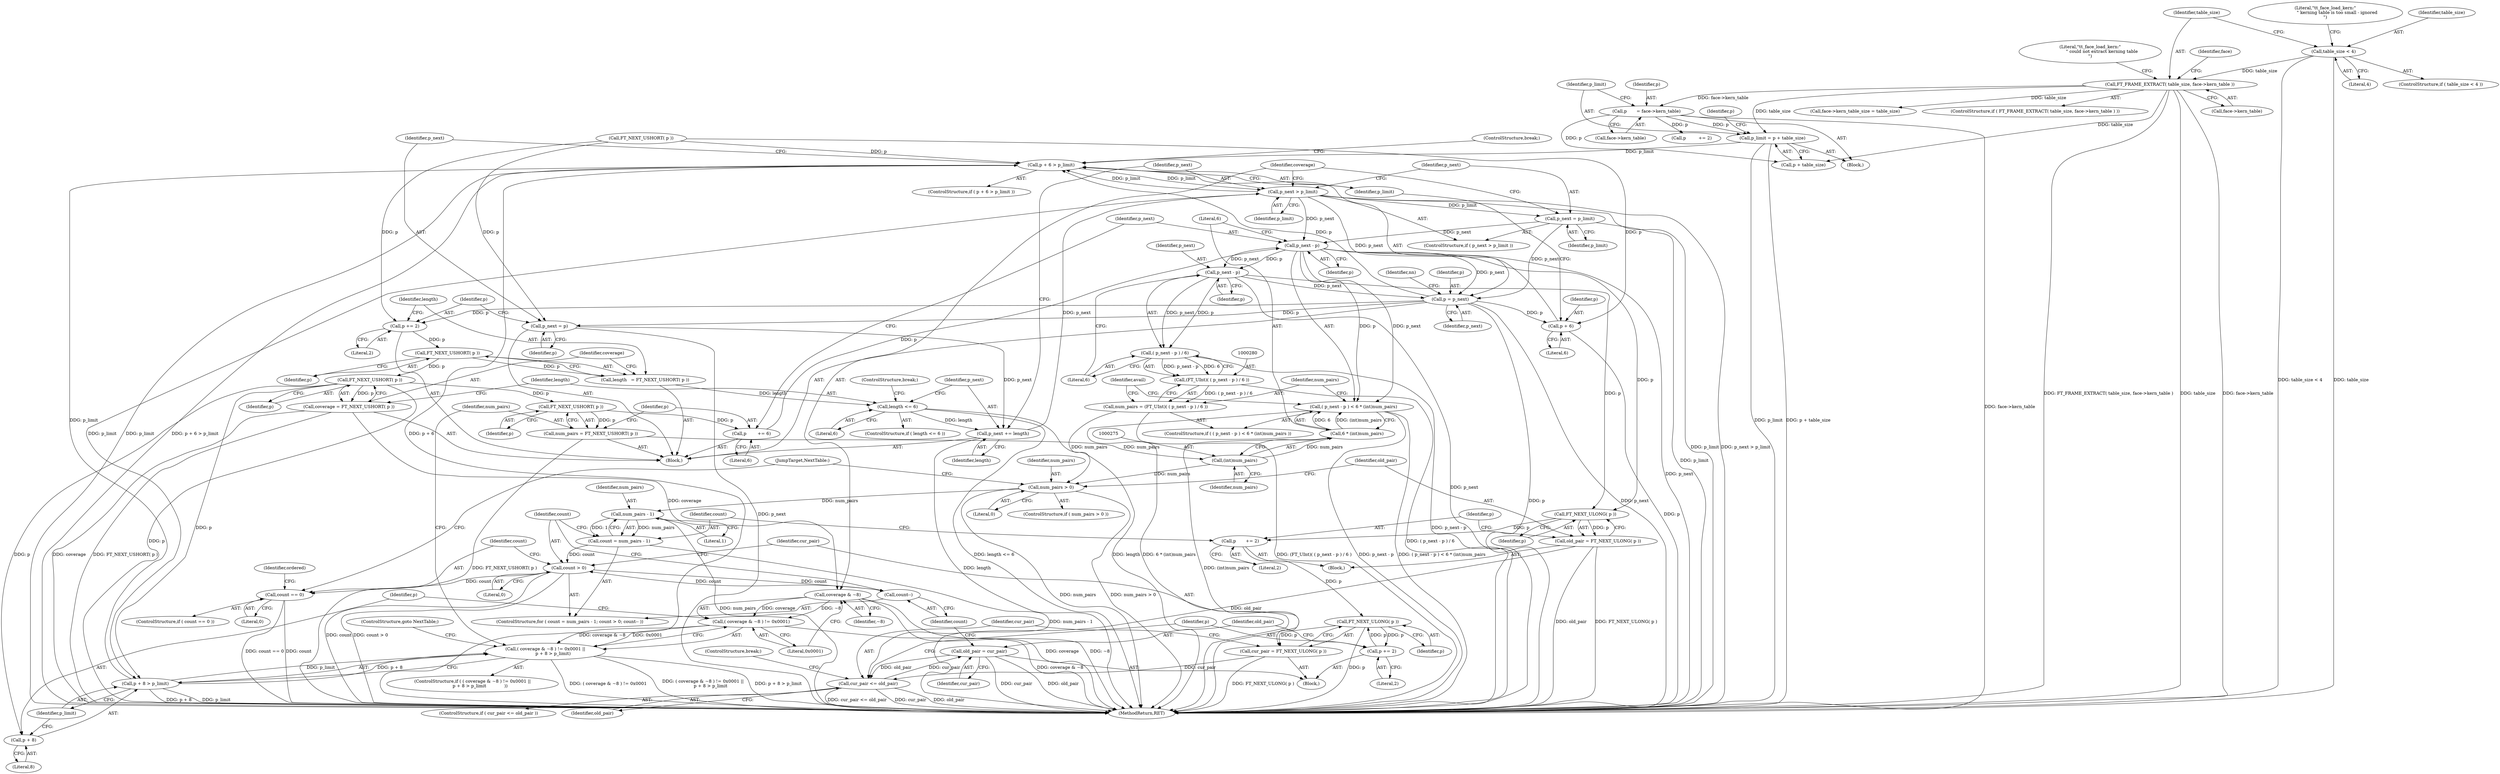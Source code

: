 digraph "1_savannah_f70d9342e65cd2cb44e9f26b6d7edeedf191fc6c@integer" {
"1000170" [label="(Call,p_limit = p + table_size)"];
"1000165" [label="(Call,p       = face->kern_table)"];
"1000151" [label="(Call,FT_FRAME_EXTRACT( table_size, face->kern_table ))"];
"1000139" [label="(Call,table_size < 4)"];
"1000212" [label="(Call,p + 6 > p_limit)"];
"1000241" [label="(Call,p_next > p_limit)"];
"1000244" [label="(Call,p_next = p_limit)"];
"1000269" [label="(Call,p_next - p)"];
"1000268" [label="(Call,( p_next - p ) < 6 * (int)num_pairs)"];
"1000282" [label="(Call,p_next - p)"];
"1000281" [label="(Call,( p_next - p ) / 6)"];
"1000279" [label="(Call,(FT_UInt)( ( p_next - p ) / 6 ))"];
"1000277" [label="(Call,num_pairs = (FT_UInt)( ( p_next - p ) / 6 ))"];
"1000290" [label="(Call,num_pairs > 0)"];
"1000306" [label="(Call,num_pairs - 1)"];
"1000304" [label="(Call,count = num_pairs - 1)"];
"1000309" [label="(Call,count > 0)"];
"1000312" [label="(Call,count--)"];
"1000332" [label="(Call,count == 0)"];
"1000298" [label="(Call,FT_NEXT_ULONG( p ))"];
"1000296" [label="(Call,old_pair = FT_NEXT_ULONG( p ))"];
"1000321" [label="(Call,cur_pair <= old_pair)"];
"1000328" [label="(Call,old_pair = cur_pair)"];
"1000300" [label="(Call,p       += 2)"];
"1000318" [label="(Call,FT_NEXT_ULONG( p ))"];
"1000316" [label="(Call,cur_pair = FT_NEXT_ULONG( p ))"];
"1000325" [label="(Call,p += 2)"];
"1000339" [label="(Call,p = p_next)"];
"1000213" [label="(Call,p + 6)"];
"1000218" [label="(Call,p_next = p)"];
"1000237" [label="(Call,p_next += length)"];
"1000221" [label="(Call,p += 2)"];
"1000226" [label="(Call,FT_NEXT_USHORT( p ))"];
"1000224" [label="(Call,length   = FT_NEXT_USHORT( p ))"];
"1000233" [label="(Call,length <= 6)"];
"1000230" [label="(Call,FT_NEXT_USHORT( p ))"];
"1000228" [label="(Call,coverage = FT_NEXT_USHORT( p ))"];
"1000250" [label="(Call,coverage & ~8)"];
"1000249" [label="(Call,( coverage & ~8 ) != 0x0001)"];
"1000248" [label="(Call,( coverage & ~8 ) != 0x0001 ||\n           p + 8 > p_limit)"];
"1000254" [label="(Call,p + 8 > p_limit)"];
"1000255" [label="(Call,p + 8)"];
"1000262" [label="(Call,FT_NEXT_USHORT( p ))"];
"1000260" [label="(Call,num_pairs = FT_NEXT_USHORT( p ))"];
"1000274" [label="(Call,(int)num_pairs)"];
"1000272" [label="(Call,6 * (int)num_pairs)"];
"1000264" [label="(Call,p        += 6)"];
"1000241" [label="(Call,p_next > p_limit)"];
"1000243" [label="(Identifier,p_limit)"];
"1000112" [label="(Block,)"];
"1000254" [label="(Call,p + 8 > p_limit)"];
"1000231" [label="(Identifier,p)"];
"1000269" [label="(Call,p_next - p)"];
"1000229" [label="(Identifier,coverage)"];
"1000321" [label="(Call,cur_pair <= old_pair)"];
"1000170" [label="(Call,p_limit = p + table_size)"];
"1000332" [label="(Call,count == 0)"];
"1000222" [label="(Identifier,p)"];
"1000284" [label="(Identifier,p)"];
"1000152" [label="(Identifier,table_size)"];
"1000322" [label="(Identifier,cur_pair)"];
"1000314" [label="(Block,)"];
"1000256" [label="(Identifier,p)"];
"1000266" [label="(Literal,6)"];
"1000249" [label="(Call,( coverage & ~8 ) != 0x0001)"];
"1000262" [label="(Call,FT_NEXT_USHORT( p ))"];
"1000225" [label="(Identifier,length)"];
"1000283" [label="(Identifier,p_next)"];
"1000331" [label="(ControlStructure,if ( count == 0 ))"];
"1000171" [label="(Identifier,p_limit)"];
"1000278" [label="(Identifier,num_pairs)"];
"1000246" [label="(Identifier,p_limit)"];
"1000212" [label="(Call,p + 6 > p_limit)"];
"1000289" [label="(ControlStructure,if ( num_pairs > 0 ))"];
"1000305" [label="(Identifier,count)"];
"1000228" [label="(Call,coverage = FT_NEXT_USHORT( p ))"];
"1000309" [label="(Call,count > 0)"];
"1000259" [label="(ControlStructure,goto NextTable;)"];
"1000234" [label="(Identifier,length)"];
"1000317" [label="(Identifier,cur_pair)"];
"1000333" [label="(Identifier,count)"];
"1000319" [label="(Identifier,p)"];
"1000257" [label="(Literal,8)"];
"1000271" [label="(Identifier,p)"];
"1000316" [label="(Call,cur_pair = FT_NEXT_ULONG( p ))"];
"1000311" [label="(Literal,0)"];
"1000292" [label="(Literal,0)"];
"1000219" [label="(Identifier,p_next)"];
"1000328" [label="(Call,old_pair = cur_pair)"];
"1000176" [label="(Identifier,p)"];
"1000242" [label="(Identifier,p_next)"];
"1000323" [label="(Identifier,old_pair)"];
"1000230" [label="(Call,FT_NEXT_USHORT( p ))"];
"1000310" [label="(Identifier,count)"];
"1000245" [label="(Identifier,p_next)"];
"1000227" [label="(Identifier,p)"];
"1000329" [label="(Identifier,old_pair)"];
"1000180" [label="(Call,FT_NEXT_USHORT( p ))"];
"1000144" [label="(Literal,\"tt_face_load_kern:\"\n                 \" kerning table is too small - ignored\n\")"];
"1000303" [label="(ControlStructure,for ( count = num_pairs - 1; count > 0; count-- ))"];
"1000325" [label="(Call,p += 2)"];
"1000313" [label="(Identifier,count)"];
"1000226" [label="(Call,FT_NEXT_USHORT( p ))"];
"1000287" [label="(Identifier,avail)"];
"1000244" [label="(Call,p_next = p_limit)"];
"1000264" [label="(Call,p        += 6)"];
"1000334" [label="(Literal,0)"];
"1000261" [label="(Identifier,num_pairs)"];
"1000138" [label="(ControlStructure,if ( table_size < 4 ))"];
"1000162" [label="(Identifier,face)"];
"1000304" [label="(Call,count = num_pairs - 1)"];
"1000302" [label="(Literal,2)"];
"1000308" [label="(Literal,1)"];
"1000216" [label="(Identifier,p_limit)"];
"1000285" [label="(Literal,6)"];
"1000247" [label="(ControlStructure,if ( ( coverage & ~8 ) != 0x0001 ||\n           p + 8 > p_limit             ))"];
"1000291" [label="(Identifier,num_pairs)"];
"1000238" [label="(Identifier,p_next)"];
"1000175" [label="(Call,p         += 2)"];
"1000141" [label="(Literal,4)"];
"1000277" [label="(Call,num_pairs = (FT_UInt)( ( p_next - p ) / 6 ))"];
"1000250" [label="(Call,coverage & ~8)"];
"1000172" [label="(Call,p + table_size)"];
"1000268" [label="(Call,( p_next - p ) < 6 * (int)num_pairs)"];
"1000140" [label="(Identifier,table_size)"];
"1000301" [label="(Identifier,p)"];
"1000260" [label="(Call,num_pairs = FT_NEXT_USHORT( p ))"];
"1000273" [label="(Literal,6)"];
"1000139" [label="(Call,table_size < 4)"];
"1000232" [label="(ControlStructure,if ( length <= 6 ))"];
"1000251" [label="(Identifier,coverage)"];
"1000307" [label="(Identifier,num_pairs)"];
"1000318" [label="(Call,FT_NEXT_ULONG( p ))"];
"1000324" [label="(ControlStructure,break;)"];
"1000270" [label="(Identifier,p_next)"];
"1000233" [label="(Call,length <= 6)"];
"1000213" [label="(Call,p + 6)"];
"1000158" [label="(Literal,\"tt_face_load_kern:\"\n                 \" could not extract kerning table\n\")"];
"1000198" [label="(Block,)"];
"1000306" [label="(Call,num_pairs - 1)"];
"1000330" [label="(Identifier,cur_pair)"];
"1000215" [label="(Literal,6)"];
"1000326" [label="(Identifier,p)"];
"1000267" [label="(ControlStructure,if ( ( p_next - p ) < 6 * (int)num_pairs ))"];
"1000339" [label="(Call,p = p_next)"];
"1000167" [label="(Call,face->kern_table)"];
"1000153" [label="(Call,face->kern_table)"];
"1000217" [label="(ControlStructure,break;)"];
"1000360" [label="(MethodReturn,RET)"];
"1000265" [label="(Identifier,p)"];
"1000341" [label="(Identifier,p_next)"];
"1000220" [label="(Identifier,p)"];
"1000297" [label="(Identifier,old_pair)"];
"1000272" [label="(Call,6 * (int)num_pairs)"];
"1000298" [label="(Call,FT_NEXT_ULONG( p ))"];
"1000258" [label="(Identifier,p_limit)"];
"1000290" [label="(Call,num_pairs > 0)"];
"1000165" [label="(Call,p       = face->kern_table)"];
"1000300" [label="(Call,p       += 2)"];
"1000197" [label="(Identifier,nn)"];
"1000281" [label="(Call,( p_next - p ) / 6)"];
"1000276" [label="(Identifier,num_pairs)"];
"1000299" [label="(Identifier,p)"];
"1000223" [label="(Literal,2)"];
"1000237" [label="(Call,p_next += length)"];
"1000296" [label="(Call,old_pair = FT_NEXT_ULONG( p ))"];
"1000235" [label="(Literal,6)"];
"1000263" [label="(Identifier,p)"];
"1000274" [label="(Call,(int)num_pairs)"];
"1000166" [label="(Identifier,p)"];
"1000218" [label="(Call,p_next = p)"];
"1000293" [label="(Block,)"];
"1000214" [label="(Identifier,p)"];
"1000327" [label="(Literal,2)"];
"1000160" [label="(Call,face->kern_table_size = table_size)"];
"1000248" [label="(Call,( coverage & ~8 ) != 0x0001 ||\n           p + 8 > p_limit)"];
"1000336" [label="(Identifier,ordered)"];
"1000252" [label="(Identifier,~8)"];
"1000279" [label="(Call,(FT_UInt)( ( p_next - p ) / 6 ))"];
"1000224" [label="(Call,length   = FT_NEXT_USHORT( p ))"];
"1000221" [label="(Call,p += 2)"];
"1000338" [label="(JumpTarget,NextTable:)"];
"1000151" [label="(Call,FT_FRAME_EXTRACT( table_size, face->kern_table ))"];
"1000150" [label="(ControlStructure,if ( FT_FRAME_EXTRACT( table_size, face->kern_table ) ))"];
"1000253" [label="(Literal,0x0001)"];
"1000236" [label="(ControlStructure,break;)"];
"1000240" [label="(ControlStructure,if ( p_next > p_limit ))"];
"1000312" [label="(Call,count--)"];
"1000340" [label="(Identifier,p)"];
"1000282" [label="(Call,p_next - p)"];
"1000320" [label="(ControlStructure,if ( cur_pair <= old_pair ))"];
"1000255" [label="(Call,p + 8)"];
"1000211" [label="(ControlStructure,if ( p + 6 > p_limit ))"];
"1000239" [label="(Identifier,length)"];
"1000170" -> "1000112"  [label="AST: "];
"1000170" -> "1000172"  [label="CFG: "];
"1000171" -> "1000170"  [label="AST: "];
"1000172" -> "1000170"  [label="AST: "];
"1000176" -> "1000170"  [label="CFG: "];
"1000170" -> "1000360"  [label="DDG: p + table_size"];
"1000170" -> "1000360"  [label="DDG: p_limit"];
"1000165" -> "1000170"  [label="DDG: p"];
"1000151" -> "1000170"  [label="DDG: table_size"];
"1000170" -> "1000212"  [label="DDG: p_limit"];
"1000165" -> "1000112"  [label="AST: "];
"1000165" -> "1000167"  [label="CFG: "];
"1000166" -> "1000165"  [label="AST: "];
"1000167" -> "1000165"  [label="AST: "];
"1000171" -> "1000165"  [label="CFG: "];
"1000165" -> "1000360"  [label="DDG: face->kern_table"];
"1000151" -> "1000165"  [label="DDG: face->kern_table"];
"1000165" -> "1000172"  [label="DDG: p"];
"1000165" -> "1000175"  [label="DDG: p"];
"1000151" -> "1000150"  [label="AST: "];
"1000151" -> "1000153"  [label="CFG: "];
"1000152" -> "1000151"  [label="AST: "];
"1000153" -> "1000151"  [label="AST: "];
"1000158" -> "1000151"  [label="CFG: "];
"1000162" -> "1000151"  [label="CFG: "];
"1000151" -> "1000360"  [label="DDG: FT_FRAME_EXTRACT( table_size, face->kern_table )"];
"1000151" -> "1000360"  [label="DDG: table_size"];
"1000151" -> "1000360"  [label="DDG: face->kern_table"];
"1000139" -> "1000151"  [label="DDG: table_size"];
"1000151" -> "1000160"  [label="DDG: table_size"];
"1000151" -> "1000172"  [label="DDG: table_size"];
"1000139" -> "1000138"  [label="AST: "];
"1000139" -> "1000141"  [label="CFG: "];
"1000140" -> "1000139"  [label="AST: "];
"1000141" -> "1000139"  [label="AST: "];
"1000144" -> "1000139"  [label="CFG: "];
"1000152" -> "1000139"  [label="CFG: "];
"1000139" -> "1000360"  [label="DDG: table_size < 4"];
"1000139" -> "1000360"  [label="DDG: table_size"];
"1000212" -> "1000211"  [label="AST: "];
"1000212" -> "1000216"  [label="CFG: "];
"1000213" -> "1000212"  [label="AST: "];
"1000216" -> "1000212"  [label="AST: "];
"1000217" -> "1000212"  [label="CFG: "];
"1000219" -> "1000212"  [label="CFG: "];
"1000212" -> "1000360"  [label="DDG: p_limit"];
"1000212" -> "1000360"  [label="DDG: p + 6 > p_limit"];
"1000212" -> "1000360"  [label="DDG: p + 6"];
"1000180" -> "1000212"  [label="DDG: p"];
"1000339" -> "1000212"  [label="DDG: p"];
"1000254" -> "1000212"  [label="DDG: p_limit"];
"1000241" -> "1000212"  [label="DDG: p_limit"];
"1000212" -> "1000241"  [label="DDG: p_limit"];
"1000241" -> "1000240"  [label="AST: "];
"1000241" -> "1000243"  [label="CFG: "];
"1000242" -> "1000241"  [label="AST: "];
"1000243" -> "1000241"  [label="AST: "];
"1000245" -> "1000241"  [label="CFG: "];
"1000251" -> "1000241"  [label="CFG: "];
"1000241" -> "1000360"  [label="DDG: p_next > p_limit"];
"1000241" -> "1000360"  [label="DDG: p_limit"];
"1000237" -> "1000241"  [label="DDG: p_next"];
"1000241" -> "1000244"  [label="DDG: p_limit"];
"1000241" -> "1000254"  [label="DDG: p_limit"];
"1000241" -> "1000269"  [label="DDG: p_next"];
"1000241" -> "1000339"  [label="DDG: p_next"];
"1000244" -> "1000240"  [label="AST: "];
"1000244" -> "1000246"  [label="CFG: "];
"1000245" -> "1000244"  [label="AST: "];
"1000246" -> "1000244"  [label="AST: "];
"1000251" -> "1000244"  [label="CFG: "];
"1000244" -> "1000360"  [label="DDG: p_limit"];
"1000244" -> "1000269"  [label="DDG: p_next"];
"1000244" -> "1000339"  [label="DDG: p_next"];
"1000269" -> "1000268"  [label="AST: "];
"1000269" -> "1000271"  [label="CFG: "];
"1000270" -> "1000269"  [label="AST: "];
"1000271" -> "1000269"  [label="AST: "];
"1000273" -> "1000269"  [label="CFG: "];
"1000269" -> "1000360"  [label="DDG: p_next"];
"1000269" -> "1000268"  [label="DDG: p_next"];
"1000269" -> "1000268"  [label="DDG: p"];
"1000264" -> "1000269"  [label="DDG: p"];
"1000269" -> "1000282"  [label="DDG: p_next"];
"1000269" -> "1000282"  [label="DDG: p"];
"1000269" -> "1000298"  [label="DDG: p"];
"1000269" -> "1000339"  [label="DDG: p_next"];
"1000268" -> "1000267"  [label="AST: "];
"1000268" -> "1000272"  [label="CFG: "];
"1000272" -> "1000268"  [label="AST: "];
"1000278" -> "1000268"  [label="CFG: "];
"1000287" -> "1000268"  [label="CFG: "];
"1000268" -> "1000360"  [label="DDG: p_next - p"];
"1000268" -> "1000360"  [label="DDG: ( p_next - p ) < 6 * (int)num_pairs"];
"1000268" -> "1000360"  [label="DDG: 6 * (int)num_pairs"];
"1000272" -> "1000268"  [label="DDG: 6"];
"1000272" -> "1000268"  [label="DDG: (int)num_pairs"];
"1000282" -> "1000281"  [label="AST: "];
"1000282" -> "1000284"  [label="CFG: "];
"1000283" -> "1000282"  [label="AST: "];
"1000284" -> "1000282"  [label="AST: "];
"1000285" -> "1000282"  [label="CFG: "];
"1000282" -> "1000360"  [label="DDG: p_next"];
"1000282" -> "1000281"  [label="DDG: p_next"];
"1000282" -> "1000281"  [label="DDG: p"];
"1000282" -> "1000298"  [label="DDG: p"];
"1000282" -> "1000339"  [label="DDG: p_next"];
"1000281" -> "1000279"  [label="AST: "];
"1000281" -> "1000285"  [label="CFG: "];
"1000285" -> "1000281"  [label="AST: "];
"1000279" -> "1000281"  [label="CFG: "];
"1000281" -> "1000360"  [label="DDG: p_next - p"];
"1000281" -> "1000279"  [label="DDG: p_next - p"];
"1000281" -> "1000279"  [label="DDG: 6"];
"1000279" -> "1000277"  [label="AST: "];
"1000280" -> "1000279"  [label="AST: "];
"1000277" -> "1000279"  [label="CFG: "];
"1000279" -> "1000360"  [label="DDG: ( p_next - p ) / 6"];
"1000279" -> "1000277"  [label="DDG: ( p_next - p ) / 6"];
"1000277" -> "1000267"  [label="AST: "];
"1000278" -> "1000277"  [label="AST: "];
"1000287" -> "1000277"  [label="CFG: "];
"1000277" -> "1000360"  [label="DDG: (FT_UInt)( ( p_next - p ) / 6 )"];
"1000277" -> "1000290"  [label="DDG: num_pairs"];
"1000290" -> "1000289"  [label="AST: "];
"1000290" -> "1000292"  [label="CFG: "];
"1000291" -> "1000290"  [label="AST: "];
"1000292" -> "1000290"  [label="AST: "];
"1000297" -> "1000290"  [label="CFG: "];
"1000338" -> "1000290"  [label="CFG: "];
"1000290" -> "1000360"  [label="DDG: num_pairs"];
"1000290" -> "1000360"  [label="DDG: num_pairs > 0"];
"1000274" -> "1000290"  [label="DDG: num_pairs"];
"1000290" -> "1000306"  [label="DDG: num_pairs"];
"1000306" -> "1000304"  [label="AST: "];
"1000306" -> "1000308"  [label="CFG: "];
"1000307" -> "1000306"  [label="AST: "];
"1000308" -> "1000306"  [label="AST: "];
"1000304" -> "1000306"  [label="CFG: "];
"1000306" -> "1000360"  [label="DDG: num_pairs"];
"1000306" -> "1000304"  [label="DDG: num_pairs"];
"1000306" -> "1000304"  [label="DDG: 1"];
"1000304" -> "1000303"  [label="AST: "];
"1000305" -> "1000304"  [label="AST: "];
"1000310" -> "1000304"  [label="CFG: "];
"1000304" -> "1000360"  [label="DDG: num_pairs - 1"];
"1000304" -> "1000309"  [label="DDG: count"];
"1000309" -> "1000303"  [label="AST: "];
"1000309" -> "1000311"  [label="CFG: "];
"1000310" -> "1000309"  [label="AST: "];
"1000311" -> "1000309"  [label="AST: "];
"1000317" -> "1000309"  [label="CFG: "];
"1000333" -> "1000309"  [label="CFG: "];
"1000309" -> "1000360"  [label="DDG: count"];
"1000309" -> "1000360"  [label="DDG: count > 0"];
"1000312" -> "1000309"  [label="DDG: count"];
"1000309" -> "1000312"  [label="DDG: count"];
"1000309" -> "1000332"  [label="DDG: count"];
"1000312" -> "1000303"  [label="AST: "];
"1000312" -> "1000313"  [label="CFG: "];
"1000313" -> "1000312"  [label="AST: "];
"1000310" -> "1000312"  [label="CFG: "];
"1000332" -> "1000331"  [label="AST: "];
"1000332" -> "1000334"  [label="CFG: "];
"1000333" -> "1000332"  [label="AST: "];
"1000334" -> "1000332"  [label="AST: "];
"1000336" -> "1000332"  [label="CFG: "];
"1000338" -> "1000332"  [label="CFG: "];
"1000332" -> "1000360"  [label="DDG: count"];
"1000332" -> "1000360"  [label="DDG: count == 0"];
"1000298" -> "1000296"  [label="AST: "];
"1000298" -> "1000299"  [label="CFG: "];
"1000299" -> "1000298"  [label="AST: "];
"1000296" -> "1000298"  [label="CFG: "];
"1000298" -> "1000296"  [label="DDG: p"];
"1000298" -> "1000300"  [label="DDG: p"];
"1000296" -> "1000293"  [label="AST: "];
"1000297" -> "1000296"  [label="AST: "];
"1000301" -> "1000296"  [label="CFG: "];
"1000296" -> "1000360"  [label="DDG: FT_NEXT_ULONG( p )"];
"1000296" -> "1000360"  [label="DDG: old_pair"];
"1000296" -> "1000321"  [label="DDG: old_pair"];
"1000321" -> "1000320"  [label="AST: "];
"1000321" -> "1000323"  [label="CFG: "];
"1000322" -> "1000321"  [label="AST: "];
"1000323" -> "1000321"  [label="AST: "];
"1000324" -> "1000321"  [label="CFG: "];
"1000326" -> "1000321"  [label="CFG: "];
"1000321" -> "1000360"  [label="DDG: cur_pair"];
"1000321" -> "1000360"  [label="DDG: old_pair"];
"1000321" -> "1000360"  [label="DDG: cur_pair <= old_pair"];
"1000316" -> "1000321"  [label="DDG: cur_pair"];
"1000328" -> "1000321"  [label="DDG: old_pair"];
"1000321" -> "1000328"  [label="DDG: cur_pair"];
"1000328" -> "1000314"  [label="AST: "];
"1000328" -> "1000330"  [label="CFG: "];
"1000329" -> "1000328"  [label="AST: "];
"1000330" -> "1000328"  [label="AST: "];
"1000313" -> "1000328"  [label="CFG: "];
"1000328" -> "1000360"  [label="DDG: old_pair"];
"1000328" -> "1000360"  [label="DDG: cur_pair"];
"1000300" -> "1000293"  [label="AST: "];
"1000300" -> "1000302"  [label="CFG: "];
"1000301" -> "1000300"  [label="AST: "];
"1000302" -> "1000300"  [label="AST: "];
"1000305" -> "1000300"  [label="CFG: "];
"1000300" -> "1000318"  [label="DDG: p"];
"1000318" -> "1000316"  [label="AST: "];
"1000318" -> "1000319"  [label="CFG: "];
"1000319" -> "1000318"  [label="AST: "];
"1000316" -> "1000318"  [label="CFG: "];
"1000318" -> "1000360"  [label="DDG: p"];
"1000318" -> "1000316"  [label="DDG: p"];
"1000325" -> "1000318"  [label="DDG: p"];
"1000318" -> "1000325"  [label="DDG: p"];
"1000316" -> "1000314"  [label="AST: "];
"1000317" -> "1000316"  [label="AST: "];
"1000322" -> "1000316"  [label="CFG: "];
"1000316" -> "1000360"  [label="DDG: FT_NEXT_ULONG( p )"];
"1000325" -> "1000314"  [label="AST: "];
"1000325" -> "1000327"  [label="CFG: "];
"1000326" -> "1000325"  [label="AST: "];
"1000327" -> "1000325"  [label="AST: "];
"1000329" -> "1000325"  [label="CFG: "];
"1000339" -> "1000198"  [label="AST: "];
"1000339" -> "1000341"  [label="CFG: "];
"1000340" -> "1000339"  [label="AST: "];
"1000341" -> "1000339"  [label="AST: "];
"1000197" -> "1000339"  [label="CFG: "];
"1000339" -> "1000360"  [label="DDG: p"];
"1000339" -> "1000360"  [label="DDG: p_next"];
"1000339" -> "1000213"  [label="DDG: p"];
"1000339" -> "1000218"  [label="DDG: p"];
"1000339" -> "1000221"  [label="DDG: p"];
"1000213" -> "1000215"  [label="CFG: "];
"1000214" -> "1000213"  [label="AST: "];
"1000215" -> "1000213"  [label="AST: "];
"1000216" -> "1000213"  [label="CFG: "];
"1000213" -> "1000360"  [label="DDG: p"];
"1000180" -> "1000213"  [label="DDG: p"];
"1000218" -> "1000198"  [label="AST: "];
"1000218" -> "1000220"  [label="CFG: "];
"1000219" -> "1000218"  [label="AST: "];
"1000220" -> "1000218"  [label="AST: "];
"1000222" -> "1000218"  [label="CFG: "];
"1000218" -> "1000360"  [label="DDG: p_next"];
"1000180" -> "1000218"  [label="DDG: p"];
"1000218" -> "1000237"  [label="DDG: p_next"];
"1000237" -> "1000198"  [label="AST: "];
"1000237" -> "1000239"  [label="CFG: "];
"1000238" -> "1000237"  [label="AST: "];
"1000239" -> "1000237"  [label="AST: "];
"1000242" -> "1000237"  [label="CFG: "];
"1000237" -> "1000360"  [label="DDG: length"];
"1000233" -> "1000237"  [label="DDG: length"];
"1000221" -> "1000198"  [label="AST: "];
"1000221" -> "1000223"  [label="CFG: "];
"1000222" -> "1000221"  [label="AST: "];
"1000223" -> "1000221"  [label="AST: "];
"1000225" -> "1000221"  [label="CFG: "];
"1000180" -> "1000221"  [label="DDG: p"];
"1000221" -> "1000226"  [label="DDG: p"];
"1000226" -> "1000224"  [label="AST: "];
"1000226" -> "1000227"  [label="CFG: "];
"1000227" -> "1000226"  [label="AST: "];
"1000224" -> "1000226"  [label="CFG: "];
"1000226" -> "1000224"  [label="DDG: p"];
"1000226" -> "1000230"  [label="DDG: p"];
"1000224" -> "1000198"  [label="AST: "];
"1000225" -> "1000224"  [label="AST: "];
"1000229" -> "1000224"  [label="CFG: "];
"1000224" -> "1000233"  [label="DDG: length"];
"1000233" -> "1000232"  [label="AST: "];
"1000233" -> "1000235"  [label="CFG: "];
"1000234" -> "1000233"  [label="AST: "];
"1000235" -> "1000233"  [label="AST: "];
"1000236" -> "1000233"  [label="CFG: "];
"1000238" -> "1000233"  [label="CFG: "];
"1000233" -> "1000360"  [label="DDG: length <= 6"];
"1000233" -> "1000360"  [label="DDG: length"];
"1000230" -> "1000228"  [label="AST: "];
"1000230" -> "1000231"  [label="CFG: "];
"1000231" -> "1000230"  [label="AST: "];
"1000228" -> "1000230"  [label="CFG: "];
"1000230" -> "1000360"  [label="DDG: p"];
"1000230" -> "1000228"  [label="DDG: p"];
"1000230" -> "1000254"  [label="DDG: p"];
"1000230" -> "1000255"  [label="DDG: p"];
"1000230" -> "1000262"  [label="DDG: p"];
"1000228" -> "1000198"  [label="AST: "];
"1000229" -> "1000228"  [label="AST: "];
"1000234" -> "1000228"  [label="CFG: "];
"1000228" -> "1000360"  [label="DDG: coverage"];
"1000228" -> "1000360"  [label="DDG: FT_NEXT_USHORT( p )"];
"1000228" -> "1000250"  [label="DDG: coverage"];
"1000250" -> "1000249"  [label="AST: "];
"1000250" -> "1000252"  [label="CFG: "];
"1000251" -> "1000250"  [label="AST: "];
"1000252" -> "1000250"  [label="AST: "];
"1000253" -> "1000250"  [label="CFG: "];
"1000250" -> "1000360"  [label="DDG: coverage"];
"1000250" -> "1000360"  [label="DDG: ~8"];
"1000250" -> "1000249"  [label="DDG: coverage"];
"1000250" -> "1000249"  [label="DDG: ~8"];
"1000249" -> "1000248"  [label="AST: "];
"1000249" -> "1000253"  [label="CFG: "];
"1000253" -> "1000249"  [label="AST: "];
"1000256" -> "1000249"  [label="CFG: "];
"1000248" -> "1000249"  [label="CFG: "];
"1000249" -> "1000360"  [label="DDG: coverage & ~8"];
"1000249" -> "1000248"  [label="DDG: coverage & ~8"];
"1000249" -> "1000248"  [label="DDG: 0x0001"];
"1000248" -> "1000247"  [label="AST: "];
"1000248" -> "1000254"  [label="CFG: "];
"1000254" -> "1000248"  [label="AST: "];
"1000259" -> "1000248"  [label="CFG: "];
"1000261" -> "1000248"  [label="CFG: "];
"1000248" -> "1000360"  [label="DDG: ( coverage & ~8 ) != 0x0001 ||\n           p + 8 > p_limit"];
"1000248" -> "1000360"  [label="DDG: p + 8 > p_limit"];
"1000248" -> "1000360"  [label="DDG: ( coverage & ~8 ) != 0x0001"];
"1000254" -> "1000248"  [label="DDG: p + 8"];
"1000254" -> "1000248"  [label="DDG: p_limit"];
"1000254" -> "1000258"  [label="CFG: "];
"1000255" -> "1000254"  [label="AST: "];
"1000258" -> "1000254"  [label="AST: "];
"1000254" -> "1000360"  [label="DDG: p + 8"];
"1000254" -> "1000360"  [label="DDG: p_limit"];
"1000255" -> "1000257"  [label="CFG: "];
"1000256" -> "1000255"  [label="AST: "];
"1000257" -> "1000255"  [label="AST: "];
"1000258" -> "1000255"  [label="CFG: "];
"1000262" -> "1000260"  [label="AST: "];
"1000262" -> "1000263"  [label="CFG: "];
"1000263" -> "1000262"  [label="AST: "];
"1000260" -> "1000262"  [label="CFG: "];
"1000262" -> "1000260"  [label="DDG: p"];
"1000262" -> "1000264"  [label="DDG: p"];
"1000260" -> "1000198"  [label="AST: "];
"1000261" -> "1000260"  [label="AST: "];
"1000265" -> "1000260"  [label="CFG: "];
"1000260" -> "1000360"  [label="DDG: FT_NEXT_USHORT( p )"];
"1000260" -> "1000274"  [label="DDG: num_pairs"];
"1000274" -> "1000272"  [label="AST: "];
"1000274" -> "1000276"  [label="CFG: "];
"1000275" -> "1000274"  [label="AST: "];
"1000276" -> "1000274"  [label="AST: "];
"1000272" -> "1000274"  [label="CFG: "];
"1000274" -> "1000272"  [label="DDG: num_pairs"];
"1000273" -> "1000272"  [label="AST: "];
"1000272" -> "1000360"  [label="DDG: (int)num_pairs"];
"1000264" -> "1000198"  [label="AST: "];
"1000264" -> "1000266"  [label="CFG: "];
"1000265" -> "1000264"  [label="AST: "];
"1000266" -> "1000264"  [label="AST: "];
"1000270" -> "1000264"  [label="CFG: "];
}
